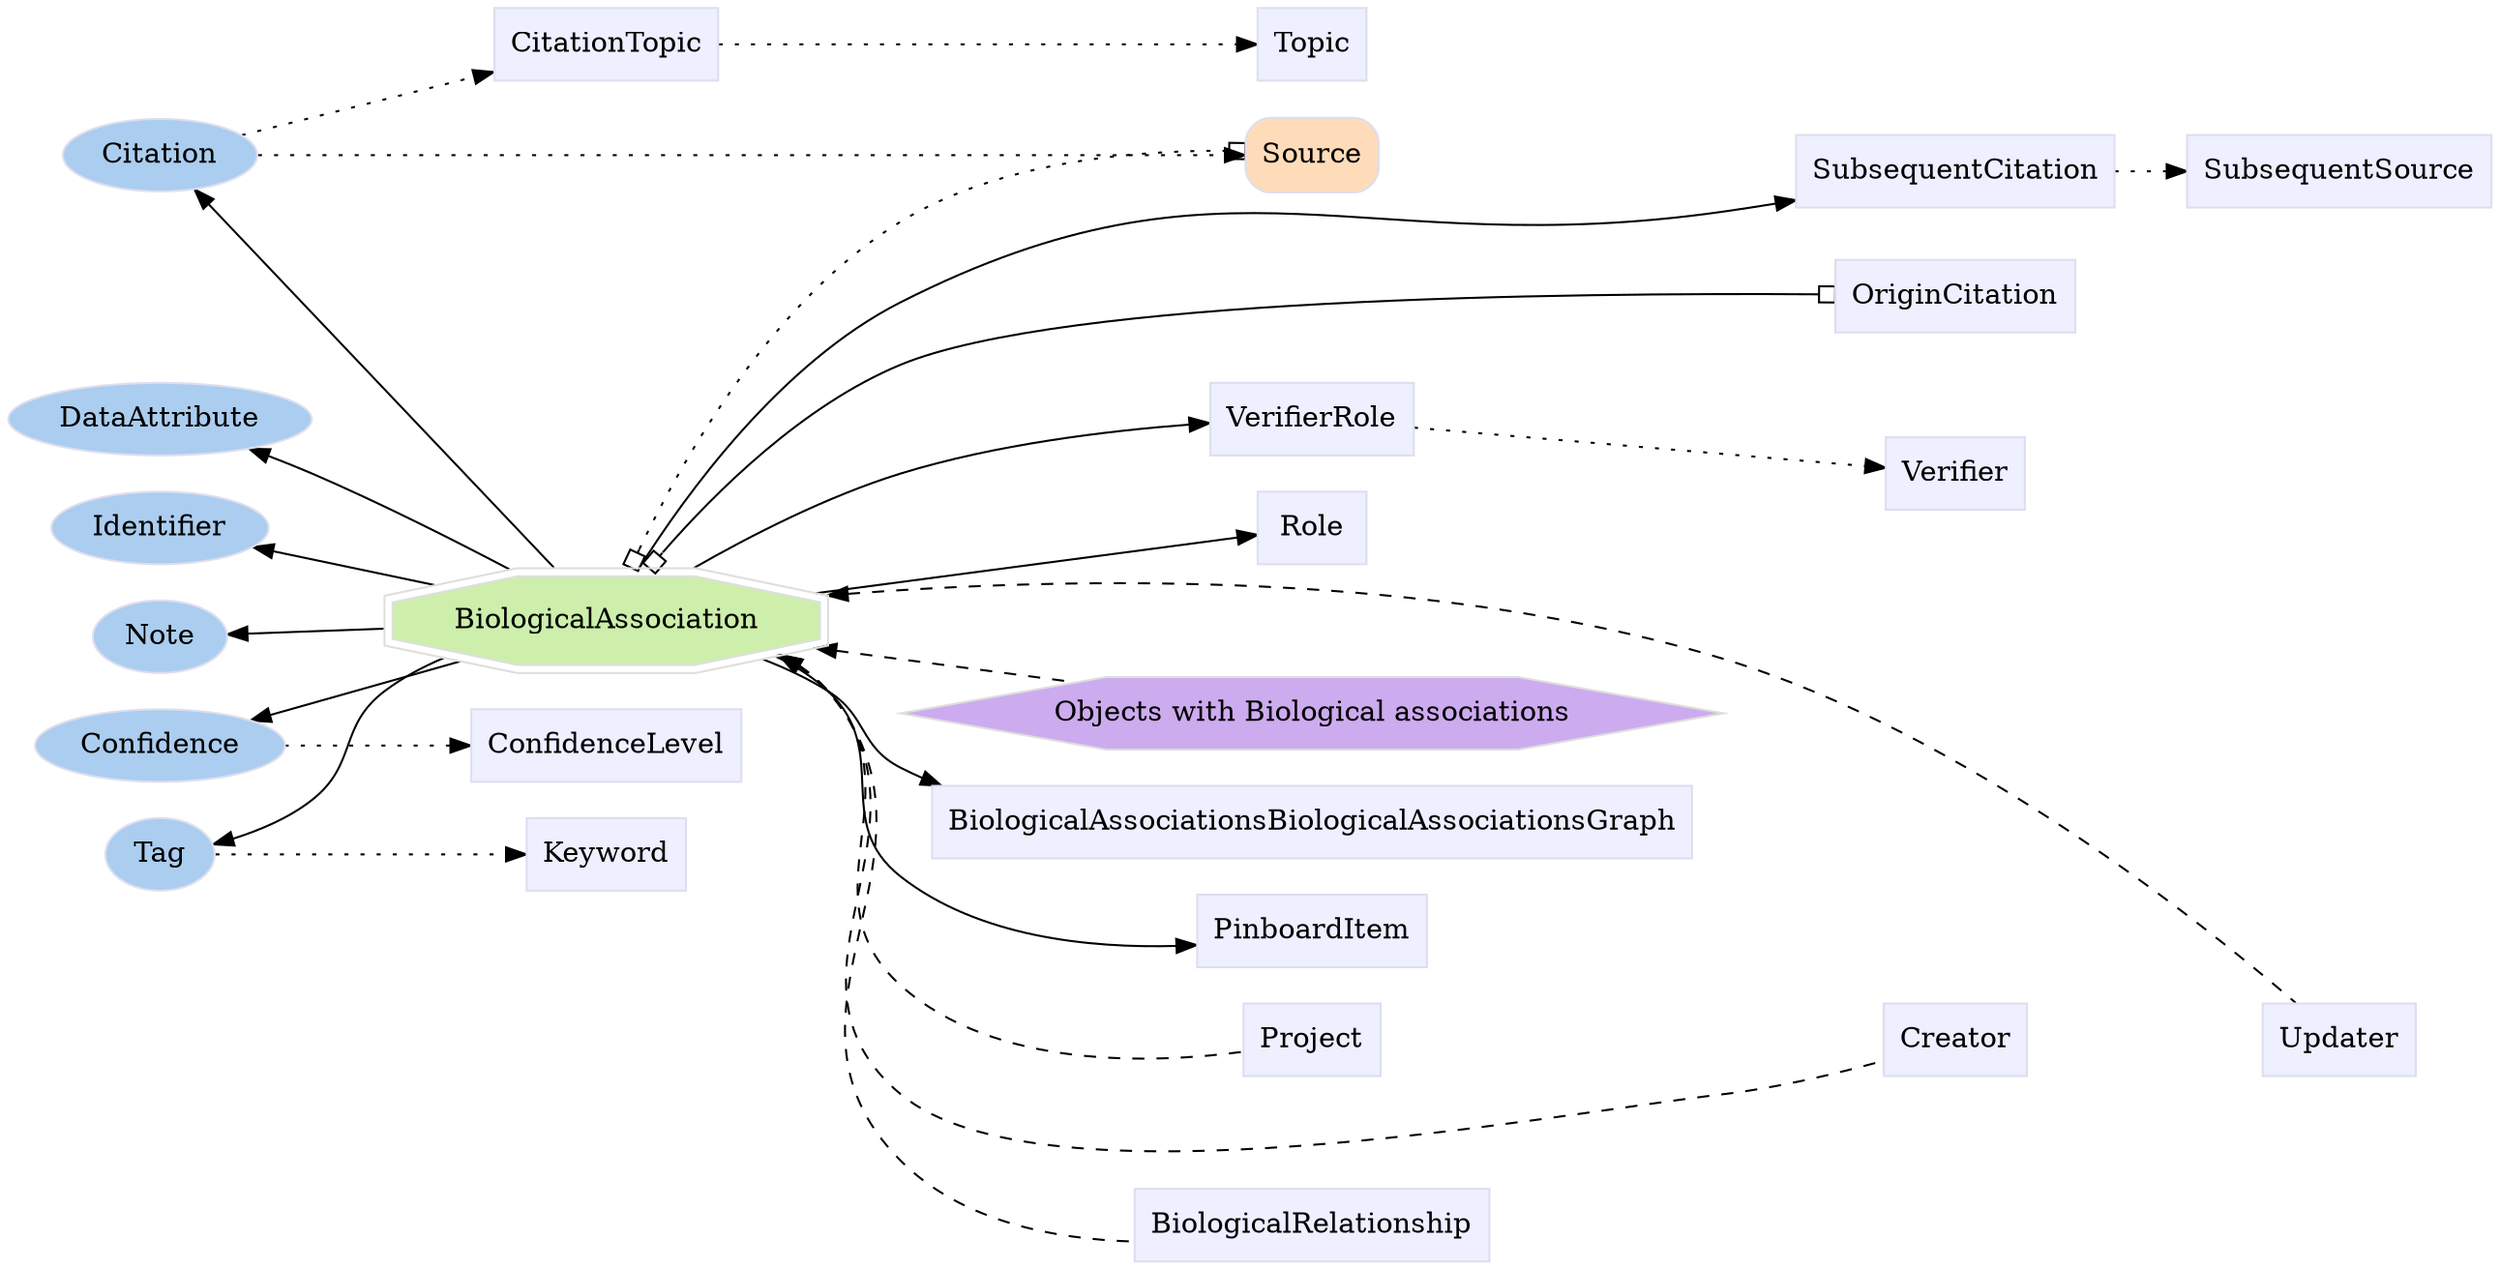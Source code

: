 digraph BiologicalAssociation {
	graph [bb="0,0,1023.8,622",
		label="",
		outputorder=edgesfirst,
		rankdir=LR
	];
	node [label="\N"];
	subgraph annotator_cluster {
		graph [rank=min];
		Citation	[color="#dddeee",
			fillcolor="#abcdef",
			group=annotator,
			height=0.5,
			href="/develop/Data/models.html#citation",
			label=Citation,
			pos="59.145,549",
			shape=oval,
			style=filled,
			target=_top,
			width=1.0832];
		Confidence	[color="#dddeee",
			fillcolor="#abcdef",
			group=annotator,
			height=0.5,
			href="/develop/Data/models.html#confidence",
			label=Confidence,
			pos="59.145,260",
			shape=oval,
			style=filled,
			target=_top,
			width=1.4082];
		DataAttribute	[color="#dddeee",
			fillcolor="#abcdef",
			group=annotator,
			height=0.5,
			href="/develop/Data/models.html#data-attribute",
			label=DataAttribute,
			pos="59.145,422",
			shape=oval,
			style=filled,
			target=_top,
			width=1.6429];
		Identifier	[color="#dddeee",
			fillcolor="#abcdef",
			group=annotator,
			height=0.5,
			href="/develop/Data/models.html#identifier",
			label=Identifier,
			pos="59.145,368",
			shape=oval,
			style=filled,
			target=_top,
			width=1.1916];
		Tag	[color="#dddeee",
			fillcolor="#abcdef",
			group=annotator,
			height=0.5,
			href="/develop/Data/models.html#tag",
			label=Tag,
			pos="59.145,206",
			shape=oval,
			style=filled,
			target=_top,
			width=0.75];
		Note	[color="#dddeee",
			fillcolor="#abcdef",
			group=annotator,
			height=0.5,
			href="/develop/Data/models.html#note",
			label=Note,
			pos="59.145,314",
			shape=oval,
			style=filled,
			target=_top,
			width=0.77632];
	}
	subgraph core {
		BiologicalAssociation	[color="#dedede",
			fillcolor="#cdefab",
			group=target,
			height=0.61111,
			href="/develop/Data/models.html#biological-association",
			label=BiologicalAssociation,
			pos="254.67,318",
			shape=doubleoctagon,
			style=filled,
			target=_top,
			width=2.7883];
		Source	[color="#dddeee",
			fillcolor="#fedcba",
			group=core,
			height=0.51389,
			href="/develop/Data/models.html#source",
			label=Source,
			pos="552.4,549",
			shape=Mrecord,
			style=filled,
			target=_top,
			width=0.75];
	}
	subgraph supporting {
		BiologicalAssociationsBiologicalAssociationsGraph	[color="#dddeee",
			fillcolor="#eeefff",
			group=supporting,
			height=0.5,
			href="/develop/Data/models.html#biological-associations-biological-associations-graph",
			label=BiologicalAssociationsBiologicalAssociationsGraph,
			pos="552.4,218",
			shape=box,
			style=filled,
			target=_top,
			width=4.1806];
		CitationTopic	[color="#dddeee",
			fillcolor="#eeefff",
			group=supporting,
			height=0.5,
			href="/develop/Data/models.html#citation-topic",
			label=CitationTopic,
			pos="254.67,604",
			shape=box,
			style=filled,
			target=_top,
			width=1.2778];
		ConfidenceLevel	[color="#dddeee",
			fillcolor="#eeefff",
			group=supporting,
			height=0.5,
			href="/develop/Data/models.html#confidence-level",
			label=ConfidenceLevel,
			pos="254.67,260",
			shape=box,
			style=filled,
			target=_top,
			width=1.5139];
		Keyword	[color="#dddeee",
			fillcolor="#eeefff",
			group=supporting,
			height=0.5,
			href="/develop/Data/models.html#keyword",
			label=Keyword,
			pos="254.67,206",
			shape=box,
			style=filled,
			target=_top,
			width=0.93056];
		PinboardItem	[color="#dddeee",
			fillcolor="#eeefff",
			group=supporting,
			height=0.5,
			href="/develop/Data/models.html#pinboard-item",
			label=PinboardItem,
			pos="552.4,164",
			shape=box,
			style=filled,
			target=_top,
			width=1.2639];
		Role	[color="#dddeee",
			fillcolor="#eeefff",
			group=supporting,
			height=0.5,
			href="/develop/Data/models.html#role",
			label=Role,
			pos="552.4,364",
			shape=box,
			style=filled,
			target=_top,
			width=0.75];
		SubsequentCitation	[color="#dddeee",
			fillcolor="#eeefff",
			group=supporting,
			height=0.5,
			href="/develop/Data/models.html#subsequent-citation",
			label=SubsequentCitation,
			pos="810.76,541",
			shape=box,
			style=filled,
			target=_top,
			width=1.6944];
		SubsequentSource	[color="#dddeee",
			fillcolor="#eeefff",
			group=supporting,
			height=0.5,
			href="/develop/Data/models.html#subsequent-source",
			label=SubsequentSource,
			pos="965.76,541",
			shape=box,
			style=filled,
			target=_top,
			width=1.6111];
		Topic	[color="#dddeee",
			fillcolor="#eeefff",
			group=supporting,
			height=0.5,
			href="/develop/Data/models.html#topic",
			label=Topic,
			pos="552.4,604",
			shape=box,
			style=filled,
			target=_top,
			width=0.75];
		VerifierRole	[color="#dddeee",
			fillcolor="#eeefff",
			group=supporting,
			height=0.5,
			href="/develop/Data/models.html#verifier-role",
			label=VerifierRole,
			pos="552.4,418",
			shape=box,
			style=filled,
			target=_top,
			width=1.1528];
		Verifier	[color="#dddeee",
			fillcolor="#eeefff",
			group=supporting,
			height=0.5,
			href="/develop/Data/models.html#verifier",
			label=Verifier,
			pos="810.76,395",
			shape=box,
			style=filled,
			target=_top,
			width=0.79167];
		BiologicalRelationship	[color="#dddeee",
			fillcolor="#eeefff",
			group=supporting,
			height=0.5,
			href="/develop/Data/models.html#biological-relationship",
			label=BiologicalRelationship,
			pos="552.4,18",
			shape=box,
			style=filled,
			target=_top,
			width=1.9583];
		Creator	[color="#dddeee",
			fillcolor="#eeefff",
			group=supporting,
			height=0.5,
			href="/develop/Data/models.html#creator",
			label=Creator,
			pos="810.76,110",
			shape=box,
			style=filled,
			target=_top,
			width=0.79167];
		Project	[color="#dddeee",
			fillcolor="#eeefff",
			group=supporting,
			height=0.5,
			href="/develop/Data/models.html#project",
			label=Project,
			pos="552.4,110",
			shape=box,
			style=filled,
			target=_top,
			width=0.76389];
		Updater	[color="#dddeee",
			fillcolor="#eeefff",
			group=supporting,
			height=0.5,
			href="/develop/Data/models.html#updater",
			label=Updater,
			pos="965.76,110",
			shape=box,
			style=filled,
			target=_top,
			width=0.83333];
		OriginCitation	[color="#dddeee",
			fillcolor="#eeefff",
			group=supporting,
			height=0.5,
			href="/develop/Data/models.html#origin-citation",
			label=OriginCitation,
			pos="810.76,472",
			shape=box,
			style=filled,
			target=_top,
			width=1.3194];
	}
	Citation -> Source	[pos="e,525.19,549 98.284,549 190.55,549 424.86,549 515.16,549",
		style=dotted];
	Citation -> CitationTopic	[pos="e,208.32,591.11 92.973,558.33 121.83,566.53 164.42,578.63 198.5,588.32",
		style=dotted];
	Confidence -> ConfidenceLevel	[pos="e,199.93,260 109.98,260 134.3,260 163.84,260 189.8,260",
		style=dotted];
	Tag -> Keyword	[pos="e,220.88,206 86.244,206 118.12,206 172.49,206 210.6,206",
		style=dotted];
	BiologicalAssociation -> Citation	[pos="e,74.375,532.01 234.97,340.32 198.66,383.66 118.87,478.9 80.948,524.17"];
	BiologicalAssociation -> Confidence	[pos="e,98.379,271.46 193.04,299.83 165.71,291.64 133.89,282.1 108.24,274.42"];
	BiologicalAssociation -> DataAttribute	[pos="e,93.276,407.19 216.77,340.08 189.8,355.95 152.18,377.53 118.29,395 113.28,397.58 107.98,400.2 102.7,402.73"];
	BiologicalAssociation -> Identifier	[pos="e,96.091,358.71 187.76,335.03 160.8,341.99 130.26,349.88 105.82,356.2"];
	BiologicalAssociation -> Tag	[pos="e,83.925,213.63 181.57,302.01 171.87,298.05 162.46,293.12 154.29,287 131.2,269.71 140.19,251.77 118.29,233 110.97,226.72 101.94,\
221.6 93.201,217.57"];
	BiologicalAssociation -> Note	[pos="e,87.461,314.56 154.41,315.95 134.17,315.53 114.07,315.11 97.671,314.78"];
	BiologicalAssociation -> Source	[arrowhead=obox,
		arrowtail=obox,
		dir=both,
		pos="s,264.2,340.31 e,525.26,549.44 268.21,349.78 287.54,394.39 329,474.72 391.05,516 428.36,540.82 480.55,547.59 515.13,549.12",
		style=dotted];
	BiologicalAssociation -> BiologicalAssociationsBiologicalAssociationsGraph	[pos="e,409.54,236.12 325.56,301.7 335.89,297.75 346.06,292.91 355.05,287 375.58,273.48 369.64,257.1 391.05,245 394,243.33 397.02,241.76 \
400.11,240.28"];
	BiologicalAssociation -> PinboardItem	[pos="e,506.72,160.17 331.15,302.73 339.9,298.67 348.15,293.52 355.05,287 388.16,255.7 355.89,219.99 391.05,191 420.17,167 462.6,160.7 \
496.5,160.16"];
	BiologicalAssociation -> Role	[pos="e,525.18,359.92 341.6,331.37 399.27,340.34 472.27,351.69 515.2,358.37"];
	BiologicalAssociation -> SubsequentCitation	[pos="e,749.69,528.48 266.93,340.06 286.66,376.16 331.12,447.1 391.05,480 517.83,549.6 571.02,498.61 713.76,522 722.22,523.39 731.08,524.97 \
739.86,526.61"];
	BiologicalAssociation -> VerifierRole	[pos="e,510.63,414.85 289.02,340.01 315.59,356.53 354.3,378.39 391.05,391 426.59,403.2 468.51,410.01 500.58,413.74"];
	BiologicalAssociation -> BiologicalRelationship	[dir=back,
		pos="s,334.2,303.15 343.08,297.75 347.48,294.65 351.53,291.09 355.05,287 424.46,206.17 317.47,127.06 391.05,50 414.08,25.875 449.75,17.154 \
481.61,14.78",
		style=dashed];
	BiologicalAssociation -> Creator	[dir=back,
		pos="s,334.04,303.01 342.96,297.65 347.4,294.58 351.48,291.05 355.05,287 415.86,217.88 320.51,142.18 391.05,83 445.99,36.907 642.72,73.2 \
713.76,83 737.25,86.241 763.09,93.746 782.04,100.02",
		style=dashed];
	BiologicalAssociation -> Project	[dir=back,
		pos="s,333.16,302.91 342.04,297.81 346.79,294.7 351.19,291.12 355.05,287 401.88,236.93 340.93,183.78 391.05,137 427.37,103.09 489.54,\
103.05 524.85,106.33",
		style=dashed];
	BiologicalAssociation -> Updater	[dir=back,
		pos="s,348.69,329.96 358.89,330.85 453.98,338.74 597.51,340.57 713.76,299 816.23,262.36 911.42,168.04 948.45,128.2",
		style=dashed];
	BiologicalAssociation -> OriginCitation	[arrowhead=obox,
		arrowtail=obox,
		dir=both,
		pos="s,271.24,340.09 e,763.1,478.86 277.54,348.26 301.53,378.76 343.07,424.21 391.05,445 511.51,497.2 669.89,489.28 753.09,480.02"];
	"Objects with Biological associations"	[color="#dedede",
		fillcolor="#cdabef",
		group=polymorphic,
		height=0.5,
		href="/develop/Data/models.html#objects with biological association",
		label="Objects with Biological associations",
		pos="552.4,272",
		shape=hexagon,
		style=filled,
		target=_top,
		width=4.4821];
	BiologicalAssociation -> "Objects with Biological associations"	[dir=back,
		pos="s,341.6,304.63 351.49,303.1 385.3,297.84 423.27,291.93 456.96,286.69",
		style=dashed];
	Source -> SubsequentCitation	[pos="e,749.68,542.87 579.87,548.17 617.25,547.01 686.82,544.84 739.68,543.19",
		style=invis];
	Source -> OriginCitation	[pos="e,763.13,486 579.87,541.05 620.58,528.82 699.48,505.12 753.37,488.94",
		style=invis];
	CitationTopic -> Topic	[pos="e,525.1,604 300.91,604 359.61,604 460.9,604 514.94,604",
		style=dotted];
	Role -> Verifier	[pos="e,781.88,391.63 579.87,367.2 625.56,372.73 719.39,384.07 771.95,390.43",
		style=invis];
	SubsequentCitation -> SubsequentSource	[pos="e,907.4,541 871.79,541 880.12,541 888.73,541 897.18,541",
		style=dotted];
	VerifierRole -> Verifier	[pos="e,781.97,397.49 594.02,414.36 642.85,409.97 724.15,402.68 771.77,398.41",
		style=dotted];
	Creator -> Updater	[pos="e,935.69,110 839.46,110 863.49,110 898.53,110 925.45,110",
		style=invis];
	Project -> Creator	[pos="e,782.01,110 580.35,110 626.17,110 719.38,110 771.79,110",
		style=invis];
}

